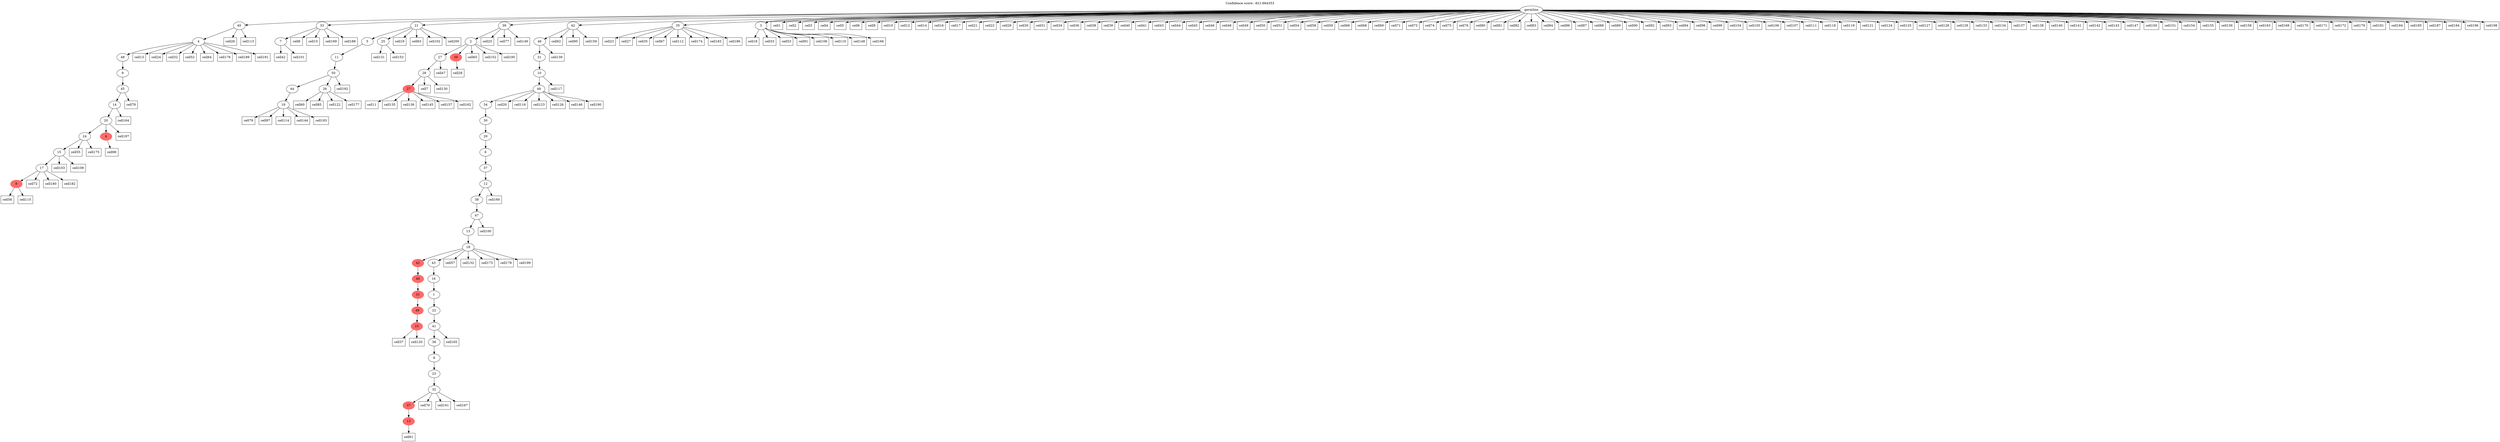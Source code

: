 digraph g {
	"58" -> "59";
	"59" [color=indianred1, style=filled, label="9"];
	"57" -> "58";
	"58" [label="17"];
	"56" -> "57";
	"57" [label="15"];
	"55" -> "56";
	"56" [label="24"];
	"55" -> "60";
	"60" [color=indianred1, style=filled, label="4"];
	"54" -> "55";
	"55" [label="20"];
	"53" -> "54";
	"54" [label="14"];
	"52" -> "53";
	"53" [label="45"];
	"51" -> "52";
	"52" [label="9"];
	"50" -> "51";
	"51" [label="48"];
	"49" -> "50";
	"50" [label="4"];
	"47" -> "48";
	"48" [label="7"];
	"44" -> "45";
	"45" [label="19"];
	"43" -> "44";
	"44" [label="44"];
	"43" -> "46";
	"46" [label="26"];
	"42" -> "43";
	"43" [label="50"];
	"41" -> "42";
	"42" [label="11"];
	"39" -> "40";
	"40" [label="25"];
	"39" -> "41";
	"41" [label="5"];
	"36" -> "37";
	"37" [color=indianred1, style=filled, label="27"];
	"35" -> "36";
	"36" [label="28"];
	"34" -> "35";
	"35" [label="27"];
	"34" -> "38";
	"38" [color=indianred1, style=filled, label="39"];
	"33" -> "34";
	"34" [label="2"];
	"30" -> "31";
	"31" [color=indianred1, style=filled, label="10"];
	"29" -> "30";
	"30" [color=indianred1, style=filled, label="49"];
	"28" -> "29";
	"29" [color=indianred1, style=filled, label="31"];
	"27" -> "28";
	"28" [color=indianred1, style=filled, label="46"];
	"25" -> "26";
	"26" [color=indianred1, style=filled, label="13"];
	"24" -> "25";
	"25" [color=indianred1, style=filled, label="37"];
	"23" -> "24";
	"24" [label="32"];
	"22" -> "23";
	"23" [label="23"];
	"21" -> "22";
	"22" [label="8"];
	"20" -> "21";
	"21" [label="36"];
	"19" -> "20";
	"20" [label="41"];
	"18" -> "19";
	"19" [label="22"];
	"17" -> "18";
	"18" [label="1"];
	"16" -> "17";
	"17" [label="16"];
	"15" -> "16";
	"16" [label="43"];
	"15" -> "27";
	"27" [color=indianred1, style=filled, label="42"];
	"14" -> "15";
	"15" [label="18"];
	"13" -> "14";
	"14" [label="13"];
	"12" -> "13";
	"13" [label="47"];
	"11" -> "12";
	"12" [label="38"];
	"10" -> "11";
	"11" [label="12"];
	"9" -> "10";
	"10" [label="37"];
	"8" -> "9";
	"9" [label="6"];
	"7" -> "8";
	"8" [label="29"];
	"6" -> "7";
	"7" [label="30"];
	"5" -> "6";
	"6" [label="34"];
	"4" -> "5";
	"5" [label="49"];
	"3" -> "4";
	"4" [label="10"];
	"2" -> "3";
	"3" [label="31"];
	"1" -> "2";
	"2" [label="46"];
	"0" -> "1";
	"1" [label="42"];
	"0" -> "32";
	"32" [label="35"];
	"0" -> "33";
	"33" [label="39"];
	"0" -> "39";
	"39" [label="21"];
	"0" -> "47";
	"47" [label="33"];
	"0" -> "49";
	"49" [label="40"];
	"0" -> "61";
	"61" [label="3"];
	"0" [label="germline"];
	"0" -> "cell1";
	"cell1" [shape=box];
	"0" -> "cell2";
	"cell2" [shape=box];
	"0" -> "cell3";
	"cell3" [shape=box];
	"0" -> "cell4";
	"cell4" [shape=box];
	"0" -> "cell5";
	"cell5" [shape=box];
	"0" -> "cell6";
	"cell6" [shape=box];
	"36" -> "cell7";
	"cell7" [shape=box];
	"47" -> "cell8";
	"cell8" [shape=box];
	"0" -> "cell9";
	"cell9" [shape=box];
	"0" -> "cell10";
	"cell10" [shape=box];
	"37" -> "cell11";
	"cell11" [shape=box];
	"0" -> "cell12";
	"cell12" [shape=box];
	"50" -> "cell13";
	"cell13" [shape=box];
	"0" -> "cell14";
	"cell14" [shape=box];
	"47" -> "cell15";
	"cell15" [shape=box];
	"0" -> "cell16";
	"cell16" [shape=box];
	"0" -> "cell17";
	"cell17" [shape=box];
	"61" -> "cell18";
	"cell18" [shape=box];
	"39" -> "cell19";
	"cell19" [shape=box];
	"5" -> "cell20";
	"cell20" [shape=box];
	"0" -> "cell21";
	"cell21" [shape=box];
	"0" -> "cell22";
	"cell22" [shape=box];
	"32" -> "cell23";
	"cell23" [shape=box];
	"50" -> "cell24";
	"cell24" [shape=box];
	"33" -> "cell25";
	"cell25" [shape=box];
	"49" -> "cell26";
	"cell26" [shape=box];
	"32" -> "cell27";
	"cell27" [shape=box];
	"38" -> "cell28";
	"cell28" [shape=box];
	"0" -> "cell29";
	"cell29" [shape=box];
	"0" -> "cell30";
	"cell30" [shape=box];
	"0" -> "cell31";
	"cell31" [shape=box];
	"50" -> "cell32";
	"cell32" [shape=box];
	"61" -> "cell33";
	"cell33" [shape=box];
	"0" -> "cell34";
	"cell34" [shape=box];
	"32" -> "cell35";
	"cell35" [shape=box];
	"0" -> "cell36";
	"cell36" [shape=box];
	"31" -> "cell37";
	"cell37" [shape=box];
	"0" -> "cell38";
	"cell38" [shape=box];
	"0" -> "cell39";
	"cell39" [shape=box];
	"0" -> "cell40";
	"cell40" [shape=box];
	"0" -> "cell41";
	"cell41" [shape=box];
	"48" -> "cell42";
	"cell42" [shape=box];
	"0" -> "cell43";
	"cell43" [shape=box];
	"0" -> "cell44";
	"cell44" [shape=box];
	"0" -> "cell45";
	"cell45" [shape=box];
	"0" -> "cell46";
	"cell46" [shape=box];
	"35" -> "cell47";
	"cell47" [shape=box];
	"0" -> "cell48";
	"cell48" [shape=box];
	"0" -> "cell49";
	"cell49" [shape=box];
	"0" -> "cell50";
	"cell50" [shape=box];
	"0" -> "cell51";
	"cell51" [shape=box];
	"50" -> "cell52";
	"cell52" [shape=box];
	"61" -> "cell53";
	"cell53" [shape=box];
	"0" -> "cell54";
	"cell54" [shape=box];
	"56" -> "cell55";
	"cell55" [shape=box];
	"59" -> "cell56";
	"cell56" [shape=box];
	"15" -> "cell57";
	"cell57" [shape=box];
	"0" -> "cell58";
	"cell58" [shape=box];
	"0" -> "cell59";
	"cell59" [shape=box];
	"46" -> "cell60";
	"cell60" [shape=box];
	"26" -> "cell61";
	"cell61" [shape=box];
	"1" -> "cell62";
	"cell62" [shape=box];
	"39" -> "cell63";
	"cell63" [shape=box];
	"50" -> "cell64";
	"cell64" [shape=box];
	"34" -> "cell65";
	"cell65" [shape=box];
	"0" -> "cell66";
	"cell66" [shape=box];
	"32" -> "cell67";
	"cell67" [shape=box];
	"0" -> "cell68";
	"cell68" [shape=box];
	"0" -> "cell69";
	"cell69" [shape=box];
	"24" -> "cell70";
	"cell70" [shape=box];
	"0" -> "cell71";
	"cell71" [shape=box];
	"58" -> "cell72";
	"cell72" [shape=box];
	"0" -> "cell73";
	"cell73" [shape=box];
	"0" -> "cell74";
	"cell74" [shape=box];
	"0" -> "cell75";
	"cell75" [shape=box];
	"0" -> "cell76";
	"cell76" [shape=box];
	"33" -> "cell77";
	"cell77" [shape=box];
	"53" -> "cell78";
	"cell78" [shape=box];
	"45" -> "cell79";
	"cell79" [shape=box];
	"0" -> "cell80";
	"cell80" [shape=box];
	"0" -> "cell81";
	"cell81" [shape=box];
	"0" -> "cell82";
	"cell82" [shape=box];
	"0" -> "cell83";
	"cell83" [shape=box];
	"0" -> "cell84";
	"cell84" [shape=box];
	"46" -> "cell85";
	"cell85" [shape=box];
	"0" -> "cell86";
	"cell86" [shape=box];
	"0" -> "cell87";
	"cell87" [shape=box];
	"0" -> "cell88";
	"cell88" [shape=box];
	"0" -> "cell89";
	"cell89" [shape=box];
	"0" -> "cell90";
	"cell90" [shape=box];
	"61" -> "cell91";
	"cell91" [shape=box];
	"0" -> "cell92";
	"cell92" [shape=box];
	"0" -> "cell93";
	"cell93" [shape=box];
	"0" -> "cell94";
	"cell94" [shape=box];
	"1" -> "cell95";
	"cell95" [shape=box];
	"60" -> "cell96";
	"cell96" [shape=box];
	"45" -> "cell97";
	"cell97" [shape=box];
	"0" -> "cell98";
	"cell98" [shape=box];
	"0" -> "cell99";
	"cell99" [shape=box];
	"13" -> "cell100";
	"cell100" [shape=box];
	"48" -> "cell101";
	"cell101" [shape=box];
	"39" -> "cell102";
	"cell102" [shape=box];
	"57" -> "cell103";
	"cell103" [shape=box];
	"0" -> "cell104";
	"cell104" [shape=box];
	"0" -> "cell105";
	"cell105" [shape=box];
	"0" -> "cell106";
	"cell106" [shape=box];
	"0" -> "cell107";
	"cell107" [shape=box];
	"61" -> "cell108";
	"cell108" [shape=box];
	"57" -> "cell109";
	"cell109" [shape=box];
	"61" -> "cell110";
	"cell110" [shape=box];
	"0" -> "cell111";
	"cell111" [shape=box];
	"32" -> "cell112";
	"cell112" [shape=box];
	"49" -> "cell113";
	"cell113" [shape=box];
	"45" -> "cell114";
	"cell114" [shape=box];
	"59" -> "cell115";
	"cell115" [shape=box];
	"5" -> "cell116";
	"cell116" [shape=box];
	"4" -> "cell117";
	"cell117" [shape=box];
	"0" -> "cell118";
	"cell118" [shape=box];
	"0" -> "cell119";
	"cell119" [shape=box];
	"31" -> "cell120";
	"cell120" [shape=box];
	"0" -> "cell121";
	"cell121" [shape=box];
	"46" -> "cell122";
	"cell122" [shape=box];
	"5" -> "cell123";
	"cell123" [shape=box];
	"0" -> "cell124";
	"cell124" [shape=box];
	"0" -> "cell125";
	"cell125" [shape=box];
	"5" -> "cell126";
	"cell126" [shape=box];
	"0" -> "cell127";
	"cell127" [shape=box];
	"0" -> "cell128";
	"cell128" [shape=box];
	"0" -> "cell129";
	"cell129" [shape=box];
	"36" -> "cell130";
	"cell130" [shape=box];
	"40" -> "cell131";
	"cell131" [shape=box];
	"15" -> "cell132";
	"cell132" [shape=box];
	"0" -> "cell133";
	"cell133" [shape=box];
	"0" -> "cell134";
	"cell134" [shape=box];
	"37" -> "cell135";
	"cell135" [shape=box];
	"37" -> "cell136";
	"cell136" [shape=box];
	"0" -> "cell137";
	"cell137" [shape=box];
	"0" -> "cell138";
	"cell138" [shape=box];
	"2" -> "cell139";
	"cell139" [shape=box];
	"0" -> "cell140";
	"cell140" [shape=box];
	"0" -> "cell141";
	"cell141" [shape=box];
	"0" -> "cell142";
	"cell142" [shape=box];
	"0" -> "cell143";
	"cell143" [shape=box];
	"45" -> "cell144";
	"cell144" [shape=box];
	"37" -> "cell145";
	"cell145" [shape=box];
	"5" -> "cell146";
	"cell146" [shape=box];
	"0" -> "cell147";
	"cell147" [shape=box];
	"61" -> "cell148";
	"cell148" [shape=box];
	"33" -> "cell149";
	"cell149" [shape=box];
	"0" -> "cell150";
	"cell150" [shape=box];
	"0" -> "cell151";
	"cell151" [shape=box];
	"34" -> "cell152";
	"cell152" [shape=box];
	"40" -> "cell153";
	"cell153" [shape=box];
	"0" -> "cell154";
	"cell154" [shape=box];
	"0" -> "cell155";
	"cell155" [shape=box];
	"0" -> "cell156";
	"cell156" [shape=box];
	"37" -> "cell157";
	"cell157" [shape=box];
	"0" -> "cell158";
	"cell158" [shape=box];
	"1" -> "cell159";
	"cell159" [shape=box];
	"11" -> "cell160";
	"cell160" [shape=box];
	"24" -> "cell161";
	"cell161" [shape=box];
	"37" -> "cell162";
	"cell162" [shape=box];
	"0" -> "cell163";
	"cell163" [shape=box];
	"54" -> "cell164";
	"cell164" [shape=box];
	"20" -> "cell165";
	"cell165" [shape=box];
	"61" -> "cell166";
	"cell166" [shape=box];
	"24" -> "cell167";
	"cell167" [shape=box];
	"0" -> "cell168";
	"cell168" [shape=box];
	"47" -> "cell169";
	"cell169" [shape=box];
	"0" -> "cell170";
	"cell170" [shape=box];
	"0" -> "cell171";
	"cell171" [shape=box];
	"0" -> "cell172";
	"cell172" [shape=box];
	"15" -> "cell173";
	"cell173" [shape=box];
	"32" -> "cell174";
	"cell174" [shape=box];
	"56" -> "cell175";
	"cell175" [shape=box];
	"50" -> "cell176";
	"cell176" [shape=box];
	"46" -> "cell177";
	"cell177" [shape=box];
	"15" -> "cell178";
	"cell178" [shape=box];
	"0" -> "cell179";
	"cell179" [shape=box];
	"58" -> "cell180";
	"cell180" [shape=box];
	"0" -> "cell181";
	"cell181" [shape=box];
	"58" -> "cell182";
	"cell182" [shape=box];
	"32" -> "cell183";
	"cell183" [shape=box];
	"0" -> "cell184";
	"cell184" [shape=box];
	"0" -> "cell185";
	"cell185" [shape=box];
	"32" -> "cell186";
	"cell186" [shape=box];
	"0" -> "cell187";
	"cell187" [shape=box];
	"47" -> "cell188";
	"cell188" [shape=box];
	"50" -> "cell189";
	"cell189" [shape=box];
	"5" -> "cell190";
	"cell190" [shape=box];
	"50" -> "cell191";
	"cell191" [shape=box];
	"43" -> "cell192";
	"cell192" [shape=box];
	"45" -> "cell193";
	"cell193" [shape=box];
	"0" -> "cell194";
	"cell194" [shape=box];
	"34" -> "cell195";
	"cell195" [shape=box];
	"0" -> "cell196";
	"cell196" [shape=box];
	"55" -> "cell197";
	"cell197" [shape=box];
	"0" -> "cell198";
	"cell198" [shape=box];
	"15" -> "cell199";
	"cell199" [shape=box];
	"39" -> "cell200";
	"cell200" [shape=box];
	labelloc="t";
	label="Confidence score: -821.664353";
}

